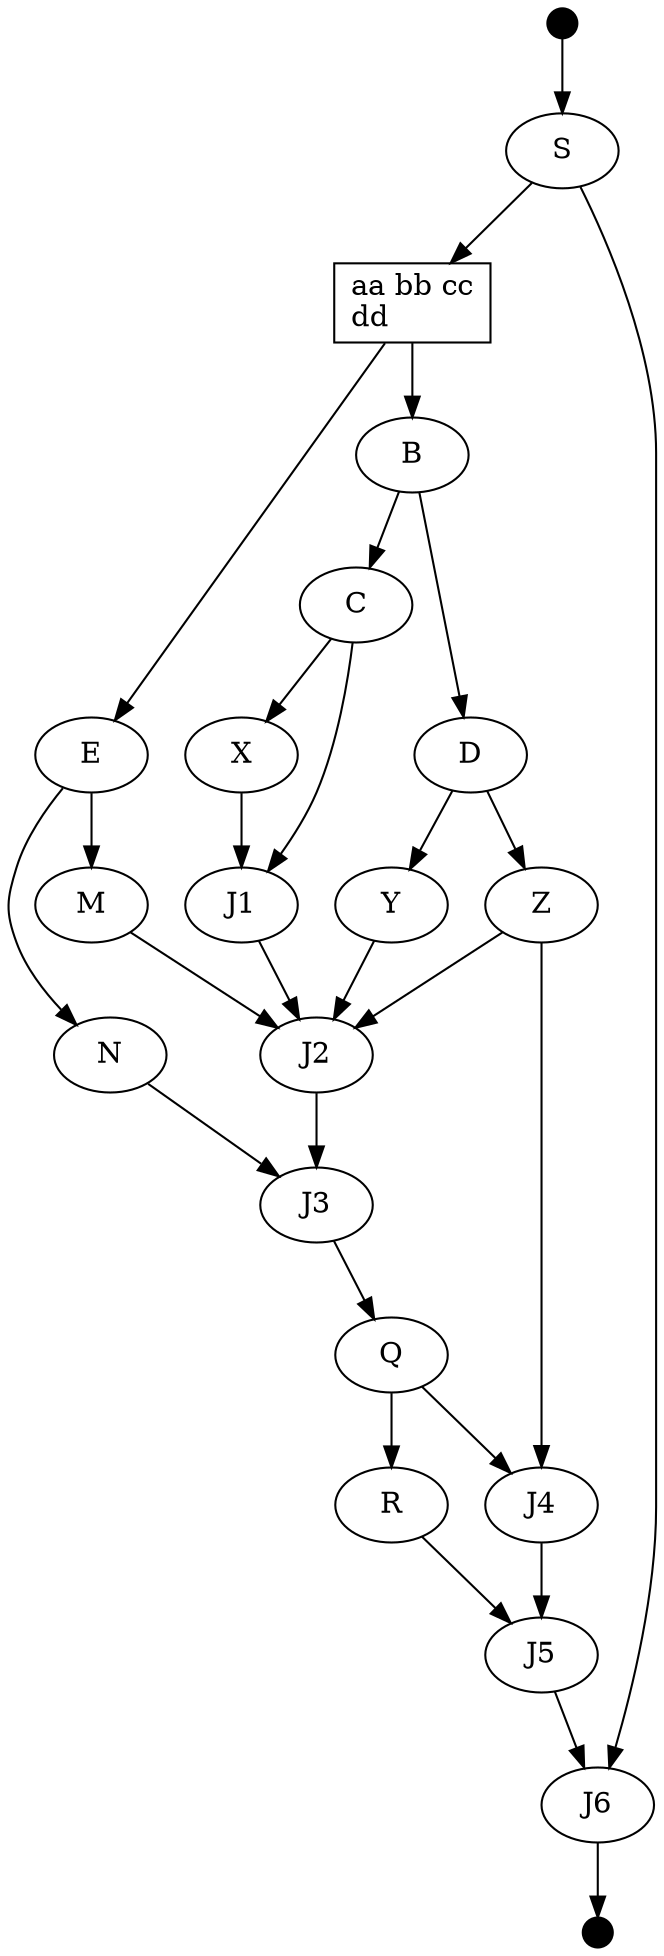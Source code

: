 digraph for {
start [shape="point" width="0.2"]
end [shape="point" width="0.2"]
start -> S;
A [shape="box" label="aa bb cc\ldd\l" align="left"]
S -> A;
S -> J6;
A -> E;
A -> B;
E -> N;
E  -> M;
B -> C;
B -> D;
C -> X;
C -> J1;
X -> J1;
D -> Y;
D -> Z;
M -> J2;
J1 -> J2;
Y -> J2;
Z -> J2;
J2 -> J3;
N -> J3;
Z -> J4;
J3 -> Q;
Q -> R -> J5;
Q -> J4;
J4  -> J5;

J5 -> J6;
J6 -> end;
}